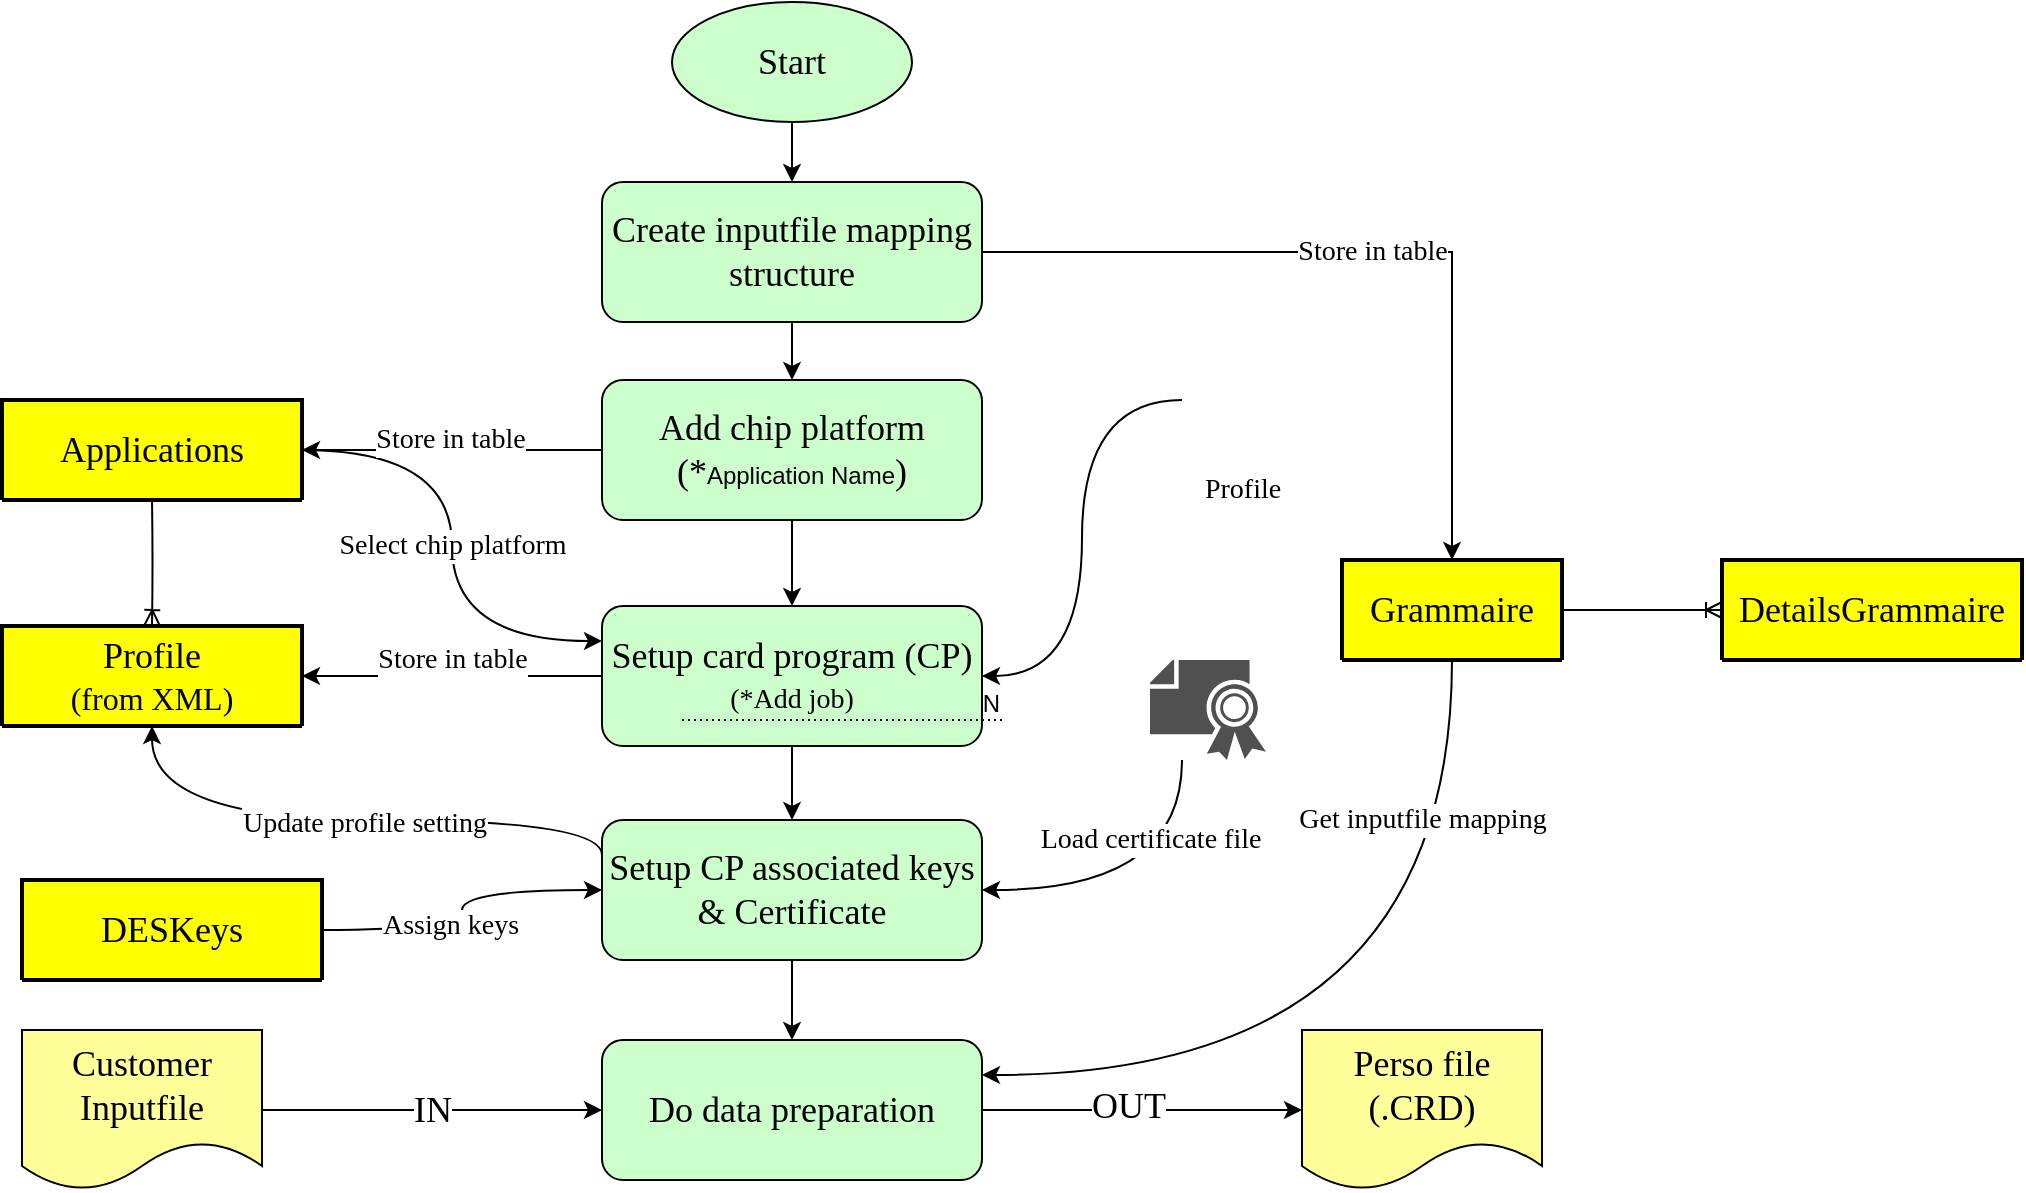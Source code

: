 <mxfile version="22.1.12" type="github">
  <diagram name="หน้า-1" id="-kFRJJxX4Sv2SK23weq9">
    <mxGraphModel dx="2117" dy="1727" grid="1" gridSize="10" guides="1" tooltips="1" connect="1" arrows="1" fold="1" page="1" pageScale="1" pageWidth="827" pageHeight="1169" math="0" shadow="0">
      <root>
        <mxCell id="0" />
        <mxCell id="1" parent="0" />
        <mxCell id="xeMIyk6oKUi8xe8yKl_S-9" value="&lt;font style=&quot;font-size: 14px;&quot; face=&quot;Garamond&quot;&gt;Store in table&lt;/font&gt;" style="edgeStyle=orthogonalEdgeStyle;rounded=0;orthogonalLoop=1;jettySize=auto;html=1;entryX=0.5;entryY=0;entryDx=0;entryDy=0;" edge="1" parent="1" source="xeMIyk6oKUi8xe8yKl_S-1" target="xeMIyk6oKUi8xe8yKl_S-3">
          <mxGeometry relative="1" as="geometry" />
        </mxCell>
        <mxCell id="xeMIyk6oKUi8xe8yKl_S-51" value="" style="edgeStyle=orthogonalEdgeStyle;rounded=0;orthogonalLoop=1;jettySize=auto;html=1;" edge="1" parent="1" source="xeMIyk6oKUi8xe8yKl_S-1" target="xeMIyk6oKUi8xe8yKl_S-47">
          <mxGeometry relative="1" as="geometry" />
        </mxCell>
        <mxCell id="xeMIyk6oKUi8xe8yKl_S-1" value="&lt;font face=&quot;Garamond&quot; style=&quot;font-size: 18px;&quot;&gt;Create inputfile mapping structure&lt;/font&gt;" style="rounded=1;whiteSpace=wrap;html=1;fillColor=#CCFFCC;" vertex="1" parent="1">
          <mxGeometry x="140" y="-59" width="190" height="70" as="geometry" />
        </mxCell>
        <mxCell id="xeMIyk6oKUi8xe8yKl_S-31" style="edgeStyle=orthogonalEdgeStyle;rounded=0;orthogonalLoop=1;jettySize=auto;html=1;entryX=1;entryY=0.25;entryDx=0;entryDy=0;curved=1;exitX=0.5;exitY=1;exitDx=0;exitDy=0;" edge="1" parent="1" source="xeMIyk6oKUi8xe8yKl_S-3" target="xeMIyk6oKUi8xe8yKl_S-22">
          <mxGeometry relative="1" as="geometry">
            <mxPoint x="520" y="160" as="sourcePoint" />
          </mxGeometry>
        </mxCell>
        <mxCell id="xeMIyk6oKUi8xe8yKl_S-34" value="&lt;font face=&quot;Garamond&quot; style=&quot;font-size: 14px;&quot;&gt;Get inputfile mapping&lt;/font&gt;" style="edgeLabel;html=1;align=center;verticalAlign=middle;resizable=0;points=[];" vertex="1" connectable="0" parent="xeMIyk6oKUi8xe8yKl_S-31">
          <mxGeometry x="-0.394" y="13" relative="1" as="geometry">
            <mxPoint x="-28" y="-54" as="offset" />
          </mxGeometry>
        </mxCell>
        <mxCell id="xeMIyk6oKUi8xe8yKl_S-3" value="&lt;font style=&quot;font-size: 18px;&quot; face=&quot;Garamond&quot;&gt;Grammaire&lt;/font&gt;" style="swimlane;childLayout=stackLayout;horizontal=1;startSize=50;horizontalStack=0;rounded=1;fontSize=14;fontStyle=0;strokeWidth=2;resizeParent=0;resizeLast=1;shadow=0;dashed=0;align=center;arcSize=4;whiteSpace=wrap;html=1;fillColor=#FFFF00;" vertex="1" collapsed="1" parent="1">
          <mxGeometry x="510" y="130" width="110" height="50" as="geometry">
            <mxRectangle x="480" y="130" width="160" height="120" as="alternateBounds" />
          </mxGeometry>
        </mxCell>
        <mxCell id="xeMIyk6oKUi8xe8yKl_S-4" value="+Attribute1&#xa;+Attribute2&#xa;+Attribute3" style="align=left;strokeColor=none;fillColor=none;spacingLeft=4;fontSize=12;verticalAlign=top;resizable=0;rotatable=0;part=1;html=1;" vertex="1" parent="xeMIyk6oKUi8xe8yKl_S-3">
          <mxGeometry y="50" width="160" height="70" as="geometry" />
        </mxCell>
        <mxCell id="xeMIyk6oKUi8xe8yKl_S-6" value="&lt;font style=&quot;font-size: 18px;&quot; face=&quot;Garamond&quot;&gt;DetailsGrammaire&lt;/font&gt;" style="swimlane;childLayout=stackLayout;horizontal=1;startSize=50;horizontalStack=0;rounded=1;fontSize=14;fontStyle=0;strokeWidth=2;resizeParent=0;resizeLast=1;shadow=0;dashed=0;align=center;arcSize=4;whiteSpace=wrap;html=1;fillColor=#FFFF00;" vertex="1" collapsed="1" parent="1">
          <mxGeometry x="700" y="130" width="150" height="50" as="geometry">
            <mxRectangle x="770" y="200" width="160" height="120" as="alternateBounds" />
          </mxGeometry>
        </mxCell>
        <mxCell id="xeMIyk6oKUi8xe8yKl_S-7" value="+Attribute1&#xa;+Attribute2&#xa;+Attribute3" style="align=left;strokeColor=none;fillColor=none;spacingLeft=4;fontSize=12;verticalAlign=top;resizable=0;rotatable=0;part=1;html=1;" vertex="1" parent="xeMIyk6oKUi8xe8yKl_S-6">
          <mxGeometry y="50" width="160" height="70" as="geometry" />
        </mxCell>
        <mxCell id="xeMIyk6oKUi8xe8yKl_S-19" value="" style="edgeStyle=orthogonalEdgeStyle;rounded=0;orthogonalLoop=1;jettySize=auto;html=1;" edge="1" parent="1" source="xeMIyk6oKUi8xe8yKl_S-14" target="xeMIyk6oKUi8xe8yKl_S-18">
          <mxGeometry relative="1" as="geometry" />
        </mxCell>
        <mxCell id="xeMIyk6oKUi8xe8yKl_S-42" style="edgeStyle=orthogonalEdgeStyle;rounded=0;orthogonalLoop=1;jettySize=auto;html=1;entryX=1;entryY=0.5;entryDx=0;entryDy=0;curved=1;" edge="1" parent="1" source="xeMIyk6oKUi8xe8yKl_S-14" target="xeMIyk6oKUi8xe8yKl_S-39">
          <mxGeometry relative="1" as="geometry" />
        </mxCell>
        <mxCell id="xeMIyk6oKUi8xe8yKl_S-43" value="&lt;font style=&quot;font-size: 14px;&quot; face=&quot;Garamond&quot;&gt;Store in table&lt;/font&gt;" style="edgeLabel;html=1;align=center;verticalAlign=middle;resizable=0;points=[];" vertex="1" connectable="0" parent="xeMIyk6oKUi8xe8yKl_S-42">
          <mxGeometry x="-0.002" y="3" relative="1" as="geometry">
            <mxPoint y="-11" as="offset" />
          </mxGeometry>
        </mxCell>
        <mxCell id="xeMIyk6oKUi8xe8yKl_S-14" value="&lt;div&gt;&lt;font face=&quot;Garamond&quot; style=&quot;font-size: 18px;&quot;&gt;Setup card program (CP)&lt;/font&gt;&lt;/div&gt;&lt;div&gt;&lt;font style=&quot;font-size: 14px;&quot; face=&quot;Garamond&quot;&gt;(*Add job)&lt;/font&gt;&lt;font size=&quot;3&quot; face=&quot;Garamond&quot;&gt;&lt;br&gt;&lt;/font&gt;&lt;/div&gt;" style="rounded=1;whiteSpace=wrap;html=1;fillColor=#CCFFCC;" vertex="1" parent="1">
          <mxGeometry x="140" y="153" width="190" height="70" as="geometry" />
        </mxCell>
        <mxCell id="xeMIyk6oKUi8xe8yKl_S-17" value="" style="edgeStyle=orthogonalEdgeStyle;rounded=0;orthogonalLoop=1;jettySize=auto;html=1;" edge="1" parent="1" source="xeMIyk6oKUi8xe8yKl_S-16" target="xeMIyk6oKUi8xe8yKl_S-1">
          <mxGeometry relative="1" as="geometry" />
        </mxCell>
        <mxCell id="xeMIyk6oKUi8xe8yKl_S-16" value="&lt;font style=&quot;font-size: 18px;&quot; face=&quot;Garamond&quot;&gt;Start&lt;/font&gt;" style="ellipse;whiteSpace=wrap;html=1;fillColor=#CCFFCC;" vertex="1" parent="1">
          <mxGeometry x="175" y="-149" width="120" height="60" as="geometry" />
        </mxCell>
        <mxCell id="xeMIyk6oKUi8xe8yKl_S-23" value="" style="edgeStyle=orthogonalEdgeStyle;rounded=0;orthogonalLoop=1;jettySize=auto;html=1;" edge="1" parent="1" source="xeMIyk6oKUi8xe8yKl_S-18" target="xeMIyk6oKUi8xe8yKl_S-22">
          <mxGeometry relative="1" as="geometry" />
        </mxCell>
        <mxCell id="xeMIyk6oKUi8xe8yKl_S-71" style="edgeStyle=orthogonalEdgeStyle;rounded=0;orthogonalLoop=1;jettySize=auto;html=1;curved=1;exitX=0;exitY=0.25;exitDx=0;exitDy=0;" edge="1" parent="1" source="xeMIyk6oKUi8xe8yKl_S-18" target="xeMIyk6oKUi8xe8yKl_S-39">
          <mxGeometry relative="1" as="geometry">
            <Array as="points">
              <mxPoint x="140" y="260" />
              <mxPoint x="-85" y="260" />
            </Array>
          </mxGeometry>
        </mxCell>
        <mxCell id="xeMIyk6oKUi8xe8yKl_S-72" value="&lt;font style=&quot;font-size: 14px;&quot; face=&quot;Garamond&quot;&gt;Update profile setting&lt;br&gt;&lt;/font&gt;" style="edgeLabel;html=1;align=center;verticalAlign=middle;resizable=0;points=[];" vertex="1" connectable="0" parent="xeMIyk6oKUi8xe8yKl_S-71">
          <mxGeometry x="-0.057" y="2" relative="1" as="geometry">
            <mxPoint as="offset" />
          </mxGeometry>
        </mxCell>
        <mxCell id="xeMIyk6oKUi8xe8yKl_S-18" value="&lt;font style=&quot;font-size: 18px;&quot; face=&quot;Garamond&quot;&gt;Setup CP associated keys &amp;amp; Certificate&lt;br&gt;&lt;/font&gt;" style="rounded=1;whiteSpace=wrap;html=1;fillColor=#CCFFCC;" vertex="1" parent="1">
          <mxGeometry x="140" y="260" width="190" height="70" as="geometry" />
        </mxCell>
        <mxCell id="xeMIyk6oKUi8xe8yKl_S-28" value="" style="edgeStyle=orthogonalEdgeStyle;rounded=0;orthogonalLoop=1;jettySize=auto;html=1;" edge="1" parent="1" source="xeMIyk6oKUi8xe8yKl_S-22" target="xeMIyk6oKUi8xe8yKl_S-26">
          <mxGeometry relative="1" as="geometry" />
        </mxCell>
        <mxCell id="xeMIyk6oKUi8xe8yKl_S-29" value="&lt;font style=&quot;font-size: 18px;&quot; face=&quot;Garamond&quot;&gt;OUT&lt;/font&gt;" style="edgeLabel;html=1;align=center;verticalAlign=middle;resizable=0;points=[];" vertex="1" connectable="0" parent="xeMIyk6oKUi8xe8yKl_S-28">
          <mxGeometry x="-0.089" y="2" relative="1" as="geometry">
            <mxPoint as="offset" />
          </mxGeometry>
        </mxCell>
        <mxCell id="xeMIyk6oKUi8xe8yKl_S-22" value="&lt;font style=&quot;font-size: 18px;&quot; face=&quot;Garamond&quot;&gt;Do data preparation&lt;br&gt;&lt;/font&gt;" style="rounded=1;whiteSpace=wrap;html=1;fillColor=#CCFFCC;" vertex="1" parent="1">
          <mxGeometry x="140" y="370" width="190" height="70" as="geometry" />
        </mxCell>
        <mxCell id="xeMIyk6oKUi8xe8yKl_S-25" value="&lt;font face=&quot;Garamond&quot; style=&quot;font-size: 18px;&quot;&gt;IN&lt;/font&gt;" style="edgeStyle=orthogonalEdgeStyle;rounded=0;orthogonalLoop=1;jettySize=auto;html=1;" edge="1" parent="1" source="xeMIyk6oKUi8xe8yKl_S-24" target="xeMIyk6oKUi8xe8yKl_S-22">
          <mxGeometry relative="1" as="geometry" />
        </mxCell>
        <mxCell id="xeMIyk6oKUi8xe8yKl_S-24" value="&lt;font style=&quot;font-size: 18px;&quot; face=&quot;Garamond&quot;&gt;Customer Inputfile&lt;/font&gt;" style="shape=document;whiteSpace=wrap;html=1;boundedLbl=1;fillColor=#FFFF99;" vertex="1" parent="1">
          <mxGeometry x="-150" y="365" width="120" height="80" as="geometry" />
        </mxCell>
        <mxCell id="xeMIyk6oKUi8xe8yKl_S-26" value="&lt;div&gt;&lt;font style=&quot;font-size: 18px;&quot; face=&quot;Garamond&quot;&gt;Perso file&lt;/font&gt;&lt;/div&gt;&lt;div&gt;&lt;font style=&quot;font-size: 18px;&quot; face=&quot;Garamond&quot;&gt;(.CRD)&lt;br&gt;&lt;/font&gt;&lt;/div&gt;" style="shape=document;whiteSpace=wrap;html=1;boundedLbl=1;fillColor=#FFFF99;" vertex="1" parent="1">
          <mxGeometry x="490" y="365" width="120" height="80" as="geometry" />
        </mxCell>
        <mxCell id="xeMIyk6oKUi8xe8yKl_S-38" style="edgeStyle=orthogonalEdgeStyle;rounded=0;orthogonalLoop=1;jettySize=auto;html=1;curved=1;entryX=1;entryY=0.5;entryDx=0;entryDy=0;" edge="1" parent="1" source="xeMIyk6oKUi8xe8yKl_S-37" target="xeMIyk6oKUi8xe8yKl_S-14">
          <mxGeometry relative="1" as="geometry" />
        </mxCell>
        <mxCell id="xeMIyk6oKUi8xe8yKl_S-37" value="&lt;font face=&quot;Garamond&quot; style=&quot;font-size: 14px;&quot;&gt;Profile&lt;/font&gt;" style="shape=image;html=1;verticalAlign=top;verticalLabelPosition=bottom;labelBackgroundColor=#ffffff;imageAspect=0;aspect=fixed;image=https://cdn1.iconfinder.com/data/icons/hawcons/32/699182-icon-102-document-file-xml-128.png" vertex="1" parent="1">
          <mxGeometry x="430" y="20" width="60" height="60" as="geometry" />
        </mxCell>
        <mxCell id="xeMIyk6oKUi8xe8yKl_S-39" value="&lt;div&gt;&lt;font style=&quot;font-size: 18px;&quot; face=&quot;Garamond&quot;&gt;Profile&lt;/font&gt;&lt;/div&gt;&lt;div&gt;&lt;font size=&quot;3&quot; face=&quot;Garamond&quot;&gt;(from XML)&lt;br&gt;&lt;/font&gt;&lt;/div&gt;" style="swimlane;childLayout=stackLayout;horizontal=1;startSize=50;horizontalStack=0;rounded=1;fontSize=14;fontStyle=0;strokeWidth=2;resizeParent=0;resizeLast=1;shadow=0;dashed=0;align=center;arcSize=4;whiteSpace=wrap;html=1;fillColor=#FFFF00;" vertex="1" collapsed="1" parent="1">
          <mxGeometry x="-160" y="163" width="150" height="50" as="geometry">
            <mxRectangle x="700" y="260" width="160" height="120" as="alternateBounds" />
          </mxGeometry>
        </mxCell>
        <mxCell id="xeMIyk6oKUi8xe8yKl_S-40" value="+Attribute1&#xa;+Attribute2&#xa;+Attribute3" style="align=left;strokeColor=none;fillColor=none;spacingLeft=4;fontSize=12;verticalAlign=top;resizable=0;rotatable=0;part=1;html=1;" vertex="1" parent="xeMIyk6oKUi8xe8yKl_S-39">
          <mxGeometry y="50" width="160" height="70" as="geometry" />
        </mxCell>
        <mxCell id="xeMIyk6oKUi8xe8yKl_S-54" value="&lt;font face=&quot;Garamond&quot; style=&quot;font-size: 14px;&quot;&gt;Select chip platform&lt;/font&gt;" style="edgeStyle=orthogonalEdgeStyle;rounded=0;orthogonalLoop=1;jettySize=auto;html=1;entryX=0;entryY=0.25;entryDx=0;entryDy=0;curved=1;" edge="1" parent="1" source="xeMIyk6oKUi8xe8yKl_S-44" target="xeMIyk6oKUi8xe8yKl_S-14">
          <mxGeometry relative="1" as="geometry" />
        </mxCell>
        <mxCell id="xeMIyk6oKUi8xe8yKl_S-44" value="&lt;font style=&quot;font-size: 18px;&quot; face=&quot;Garamond&quot;&gt;Applications&lt;/font&gt;" style="swimlane;childLayout=stackLayout;horizontal=1;startSize=50;horizontalStack=0;rounded=1;fontSize=14;fontStyle=0;strokeWidth=2;resizeParent=0;resizeLast=1;shadow=0;dashed=0;align=center;arcSize=4;whiteSpace=wrap;html=1;fillColor=#FFFF00;" vertex="1" collapsed="1" parent="1">
          <mxGeometry x="-160" y="50" width="150" height="50" as="geometry">
            <mxRectangle x="-160" y="50" width="160" height="120" as="alternateBounds" />
          </mxGeometry>
        </mxCell>
        <mxCell id="xeMIyk6oKUi8xe8yKl_S-45" value="+Attribute1&#xa;+Attribute2&#xa;+Attribute3" style="align=left;strokeColor=none;fillColor=none;spacingLeft=4;fontSize=12;verticalAlign=top;resizable=0;rotatable=0;part=1;html=1;" vertex="1" parent="xeMIyk6oKUi8xe8yKl_S-44">
          <mxGeometry y="50" width="160" height="70" as="geometry" />
        </mxCell>
        <mxCell id="xeMIyk6oKUi8xe8yKl_S-49" style="edgeStyle=orthogonalEdgeStyle;rounded=0;orthogonalLoop=1;jettySize=auto;html=1;entryX=1;entryY=0.5;entryDx=0;entryDy=0;curved=1;exitX=0;exitY=0.5;exitDx=0;exitDy=0;" edge="1" parent="1" source="xeMIyk6oKUi8xe8yKl_S-47" target="xeMIyk6oKUi8xe8yKl_S-44">
          <mxGeometry relative="1" as="geometry" />
        </mxCell>
        <mxCell id="xeMIyk6oKUi8xe8yKl_S-50" value="&lt;font style=&quot;font-size: 14px;&quot; face=&quot;Garamond&quot;&gt;Store in table&lt;/font&gt;" style="edgeLabel;html=1;align=center;verticalAlign=middle;resizable=0;points=[];" vertex="1" connectable="0" parent="xeMIyk6oKUi8xe8yKl_S-49">
          <mxGeometry x="0.118" y="-28" relative="1" as="geometry">
            <mxPoint x="8" y="23" as="offset" />
          </mxGeometry>
        </mxCell>
        <mxCell id="xeMIyk6oKUi8xe8yKl_S-52" value="" style="edgeStyle=orthogonalEdgeStyle;rounded=0;orthogonalLoop=1;jettySize=auto;html=1;" edge="1" parent="1" source="xeMIyk6oKUi8xe8yKl_S-47" target="xeMIyk6oKUi8xe8yKl_S-14">
          <mxGeometry relative="1" as="geometry" />
        </mxCell>
        <mxCell id="xeMIyk6oKUi8xe8yKl_S-47" value="&lt;div&gt;&lt;font style=&quot;font-size: 18px;&quot; face=&quot;Garamond&quot;&gt;Add chip platform&lt;/font&gt;&lt;/div&gt;&lt;div&gt;&lt;font style=&quot;font-size: 18px;&quot; face=&quot;Garamond&quot;&gt;(*&lt;/font&gt;Application Name&lt;font style=&quot;font-size: 18px;&quot; face=&quot;Garamond&quot;&gt;)&lt;br&gt;&lt;/font&gt;&lt;/div&gt;" style="rounded=1;whiteSpace=wrap;html=1;fillColor=#CCFFCC;" vertex="1" parent="1">
          <mxGeometry x="140" y="40" width="190" height="70" as="geometry" />
        </mxCell>
        <mxCell id="xeMIyk6oKUi8xe8yKl_S-55" value="" style="edgeStyle=orthogonalEdgeStyle;fontSize=12;html=1;endArrow=ERoneToMany;rounded=0;entryX=0.5;entryY=0;entryDx=0;entryDy=0;curved=1;" edge="1" parent="1" target="xeMIyk6oKUi8xe8yKl_S-39">
          <mxGeometry width="100" height="100" relative="1" as="geometry">
            <mxPoint x="-85" y="100" as="sourcePoint" />
            <mxPoint x="-270" y="90" as="targetPoint" />
          </mxGeometry>
        </mxCell>
        <mxCell id="xeMIyk6oKUi8xe8yKl_S-56" value="" style="edgeStyle=entityRelationEdgeStyle;fontSize=12;html=1;endArrow=ERoneToMany;rounded=0;entryX=0;entryY=0.5;entryDx=0;entryDy=0;exitX=1;exitY=0.5;exitDx=0;exitDy=0;" edge="1" parent="1" source="xeMIyk6oKUi8xe8yKl_S-3" target="xeMIyk6oKUi8xe8yKl_S-6">
          <mxGeometry width="100" height="100" relative="1" as="geometry">
            <mxPoint x="650" y="310" as="sourcePoint" />
            <mxPoint x="750" y="210" as="targetPoint" />
          </mxGeometry>
        </mxCell>
        <mxCell id="xeMIyk6oKUi8xe8yKl_S-65" style="edgeStyle=orthogonalEdgeStyle;rounded=0;orthogonalLoop=1;jettySize=auto;html=1;entryX=0;entryY=0.5;entryDx=0;entryDy=0;curved=1;" edge="1" parent="1" source="xeMIyk6oKUi8xe8yKl_S-57" target="xeMIyk6oKUi8xe8yKl_S-18">
          <mxGeometry relative="1" as="geometry" />
        </mxCell>
        <mxCell id="xeMIyk6oKUi8xe8yKl_S-66" value="&lt;font style=&quot;font-size: 14px;&quot; face=&quot;Garamond&quot;&gt;Assign keys&lt;br&gt;&lt;/font&gt;" style="edgeLabel;html=1;align=center;verticalAlign=middle;resizable=0;points=[];" vertex="1" connectable="0" parent="xeMIyk6oKUi8xe8yKl_S-65">
          <mxGeometry x="-0.2" y="2" relative="1" as="geometry">
            <mxPoint as="offset" />
          </mxGeometry>
        </mxCell>
        <mxCell id="xeMIyk6oKUi8xe8yKl_S-57" value="&lt;font style=&quot;font-size: 18px;&quot; face=&quot;Garamond&quot;&gt;DESKeys&lt;/font&gt;" style="swimlane;childLayout=stackLayout;horizontal=1;startSize=50;horizontalStack=0;rounded=1;fontSize=14;fontStyle=0;strokeWidth=2;resizeParent=0;resizeLast=1;shadow=0;dashed=0;align=center;arcSize=4;whiteSpace=wrap;html=1;fillColor=#FFFF00;" vertex="1" collapsed="1" parent="1">
          <mxGeometry x="-150" y="290" width="150" height="50" as="geometry">
            <mxRectangle x="700" y="260" width="160" height="120" as="alternateBounds" />
          </mxGeometry>
        </mxCell>
        <mxCell id="xeMIyk6oKUi8xe8yKl_S-58" value="+Attribute1&#xa;+Attribute2&#xa;+Attribute3" style="align=left;strokeColor=none;fillColor=none;spacingLeft=4;fontSize=12;verticalAlign=top;resizable=0;rotatable=0;part=1;html=1;" vertex="1" parent="xeMIyk6oKUi8xe8yKl_S-57">
          <mxGeometry y="50" width="160" height="70" as="geometry" />
        </mxCell>
        <mxCell id="xeMIyk6oKUi8xe8yKl_S-60" value="" style="endArrow=none;html=1;rounded=0;dashed=1;dashPattern=1 2;" edge="1" parent="1">
          <mxGeometry relative="1" as="geometry">
            <mxPoint x="180" y="210" as="sourcePoint" />
            <mxPoint x="340" y="210" as="targetPoint" />
          </mxGeometry>
        </mxCell>
        <mxCell id="xeMIyk6oKUi8xe8yKl_S-61" value="N" style="resizable=0;html=1;whiteSpace=wrap;align=right;verticalAlign=bottom;" connectable="0" vertex="1" parent="xeMIyk6oKUi8xe8yKl_S-60">
          <mxGeometry x="1" relative="1" as="geometry" />
        </mxCell>
        <mxCell id="xeMIyk6oKUi8xe8yKl_S-68" style="edgeStyle=orthogonalEdgeStyle;rounded=0;orthogonalLoop=1;jettySize=auto;html=1;entryX=1;entryY=0.5;entryDx=0;entryDy=0;curved=1;" edge="1" parent="1" source="xeMIyk6oKUi8xe8yKl_S-67" target="xeMIyk6oKUi8xe8yKl_S-18">
          <mxGeometry relative="1" as="geometry">
            <Array as="points">
              <mxPoint x="430" y="295" />
            </Array>
          </mxGeometry>
        </mxCell>
        <mxCell id="xeMIyk6oKUi8xe8yKl_S-70" value="&lt;font face=&quot;Garamond&quot; style=&quot;font-size: 14px;&quot;&gt;Load certificate file&lt;br&gt;&lt;/font&gt;" style="edgeLabel;html=1;align=center;verticalAlign=middle;resizable=0;points=[];" vertex="1" connectable="0" parent="xeMIyk6oKUi8xe8yKl_S-68">
          <mxGeometry x="0.007" y="2" relative="1" as="geometry">
            <mxPoint x="2" y="-27" as="offset" />
          </mxGeometry>
        </mxCell>
        <mxCell id="xeMIyk6oKUi8xe8yKl_S-67" value="" style="sketch=0;pointerEvents=1;shadow=0;dashed=0;html=1;strokeColor=none;fillColor=#505050;labelPosition=center;verticalLabelPosition=bottom;verticalAlign=top;outlineConnect=0;align=center;shape=mxgraph.office.security.certificate;" vertex="1" parent="1">
          <mxGeometry x="414" y="180" width="58" height="50" as="geometry" />
        </mxCell>
      </root>
    </mxGraphModel>
  </diagram>
</mxfile>
